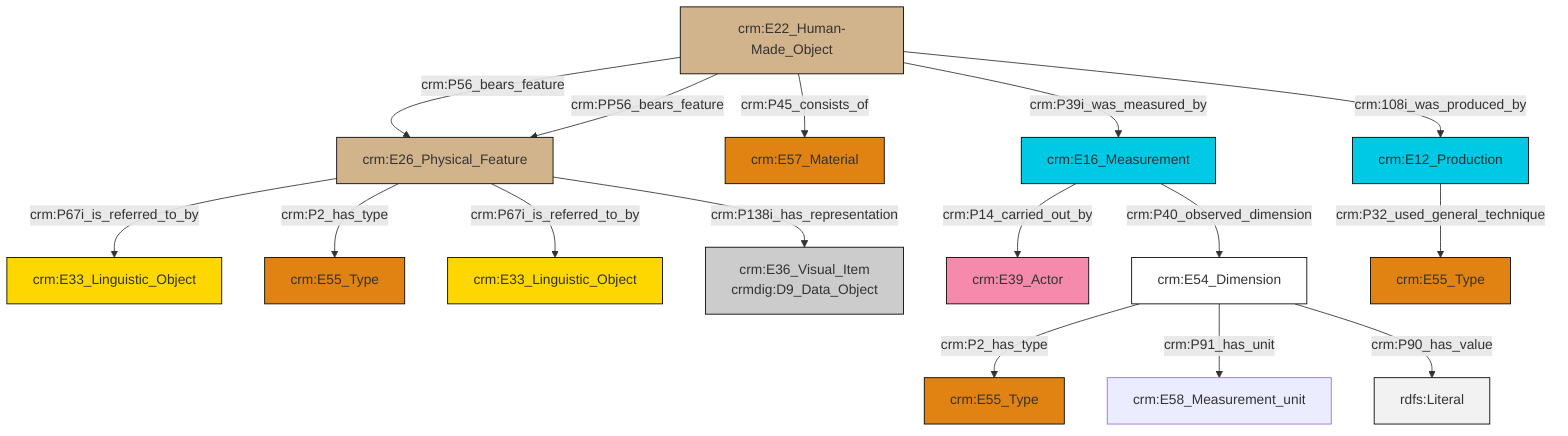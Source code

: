 graph TD
classDef Literal fill:#f2f2f2,stroke:#000000;
classDef CRM_Entity fill:#FFFFFF,stroke:#000000;
classDef Temporal_Entity fill:#00C9E6, stroke:#000000;
classDef Type fill:#E18312, stroke:#000000;
classDef Time-Span fill:#2C9C91, stroke:#000000;
classDef Appellation fill:#FFEB7F, stroke:#000000;
classDef Place fill:#008836, stroke:#000000;
classDef Persistent_Item fill:#B266B2, stroke:#000000;
classDef Conceptual_Object fill:#FFD700, stroke:#000000;
classDef Physical_Thing fill:#D2B48C, stroke:#000000;
classDef Actor fill:#f58aad, stroke:#000000;
classDef PC_Classes fill:#4ce600, stroke:#000000;
classDef Multi fill:#cccccc,stroke:#000000;

0["crm:E16_Measurement"]:::Temporal_Entity -->|crm:P14_carried_out_by| 1["crm:E39_Actor"]:::Actor
6["crm:E54_Dimension"]:::CRM_Entity -->|crm:P2_has_type| 8["crm:E55_Type"]:::Type
9["crm:E26_Physical_Feature"]:::Physical_Thing -->|crm:P67i_is_referred_to_by| 10["crm:E33_Linguistic_Object"]:::Conceptual_Object
9["crm:E26_Physical_Feature"]:::Physical_Thing -->|crm:P2_has_type| 15["crm:E55_Type"]:::Type
19["crm:E22_Human-Made_Object"]:::Physical_Thing -->|crm:P56_bears_feature| 9["crm:E26_Physical_Feature"]:::Physical_Thing
0["crm:E16_Measurement"]:::Temporal_Entity -->|crm:P40_observed_dimension| 6["crm:E54_Dimension"]:::CRM_Entity
19["crm:E22_Human-Made_Object"]:::Physical_Thing -->|crm:PP56_bears_feature| 9["crm:E26_Physical_Feature"]:::Physical_Thing
9["crm:E26_Physical_Feature"]:::Physical_Thing -->|crm:P67i_is_referred_to_by| 11["crm:E33_Linguistic_Object"]:::Conceptual_Object
19["crm:E22_Human-Made_Object"]:::Physical_Thing -->|crm:P45_consists_of| 21["crm:E57_Material"]:::Type
19["crm:E22_Human-Made_Object"]:::Physical_Thing -->|crm:P39i_was_measured_by| 0["crm:E16_Measurement"]:::Temporal_Entity
6["crm:E54_Dimension"]:::CRM_Entity -->|crm:P91_has_unit| 16["crm:E58_Measurement_unit"]:::Default
2["crm:E12_Production"]:::Temporal_Entity -->|crm:P32_used_general_technique| 4["crm:E55_Type"]:::Type
9["crm:E26_Physical_Feature"]:::Physical_Thing -->|crm:P138i_has_representation| 13["crm:E36_Visual_Item<br>crmdig:D9_Data_Object"]:::Multi
19["crm:E22_Human-Made_Object"]:::Physical_Thing -->|crm:108i_was_produced_by| 2["crm:E12_Production"]:::Temporal_Entity
6["crm:E54_Dimension"]:::CRM_Entity -->|crm:P90_has_value| 27[rdfs:Literal]:::Literal